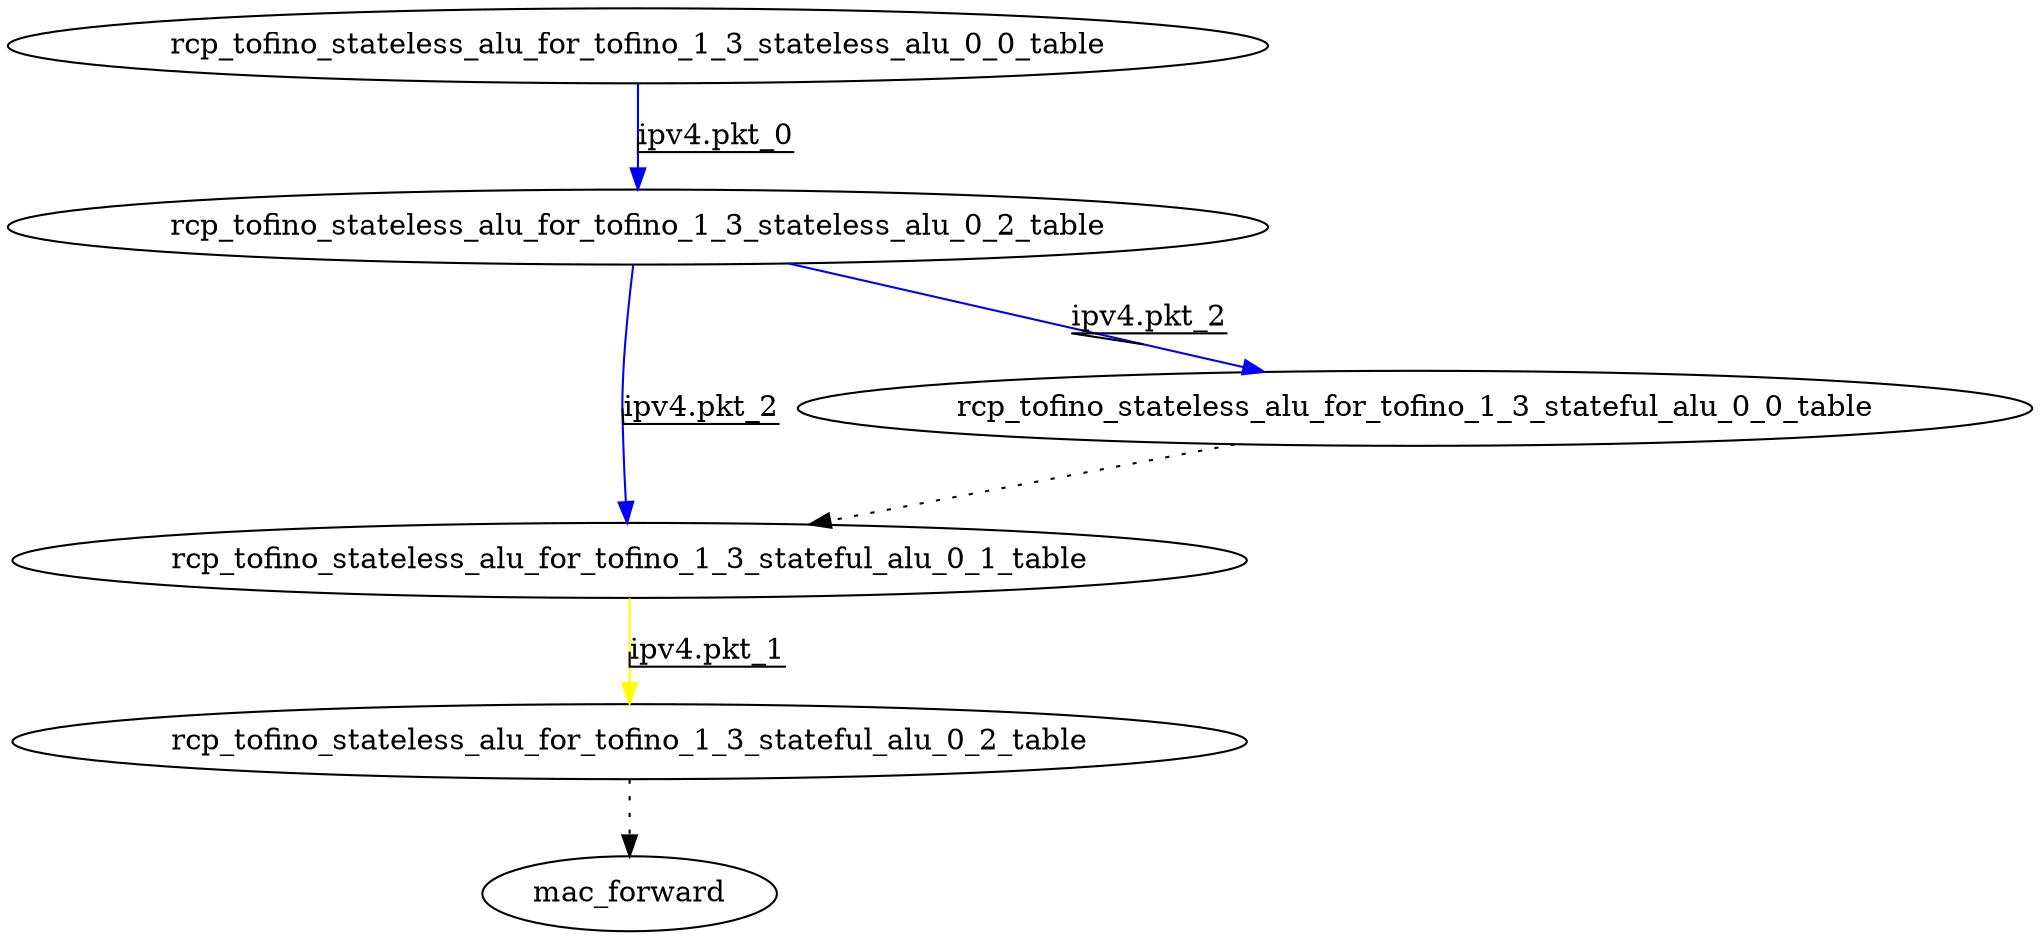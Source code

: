 digraph ingress {
rcp_tofino_stateless_alu_for_tofino_1_3_stateful_alu_0_2_table -> mac_forward [style=dotted ];
rcp_tofino_stateless_alu_for_tofino_1_3_stateless_alu_0_2_table -> rcp_tofino_stateless_alu_for_tofino_1_3_stateful_alu_0_1_table [color=blue label="ipv4.pkt_2" decorate=true];
rcp_tofino_stateless_alu_for_tofino_1_3_stateless_alu_0_2_table -> rcp_tofino_stateless_alu_for_tofino_1_3_stateful_alu_0_0_table [color=blue label="ipv4.pkt_2" decorate=true];
rcp_tofino_stateless_alu_for_tofino_1_3_stateful_alu_0_1_table -> rcp_tofino_stateless_alu_for_tofino_1_3_stateful_alu_0_2_table [color=yellow label="ipv4.pkt_1" decorate=true];
rcp_tofino_stateless_alu_for_tofino_1_3_stateful_alu_0_0_table -> rcp_tofino_stateless_alu_for_tofino_1_3_stateful_alu_0_1_table [style=dotted ];
rcp_tofino_stateless_alu_for_tofino_1_3_stateless_alu_0_0_table -> rcp_tofino_stateless_alu_for_tofino_1_3_stateless_alu_0_2_table [color=blue label="ipv4.pkt_0" decorate=true];
}
